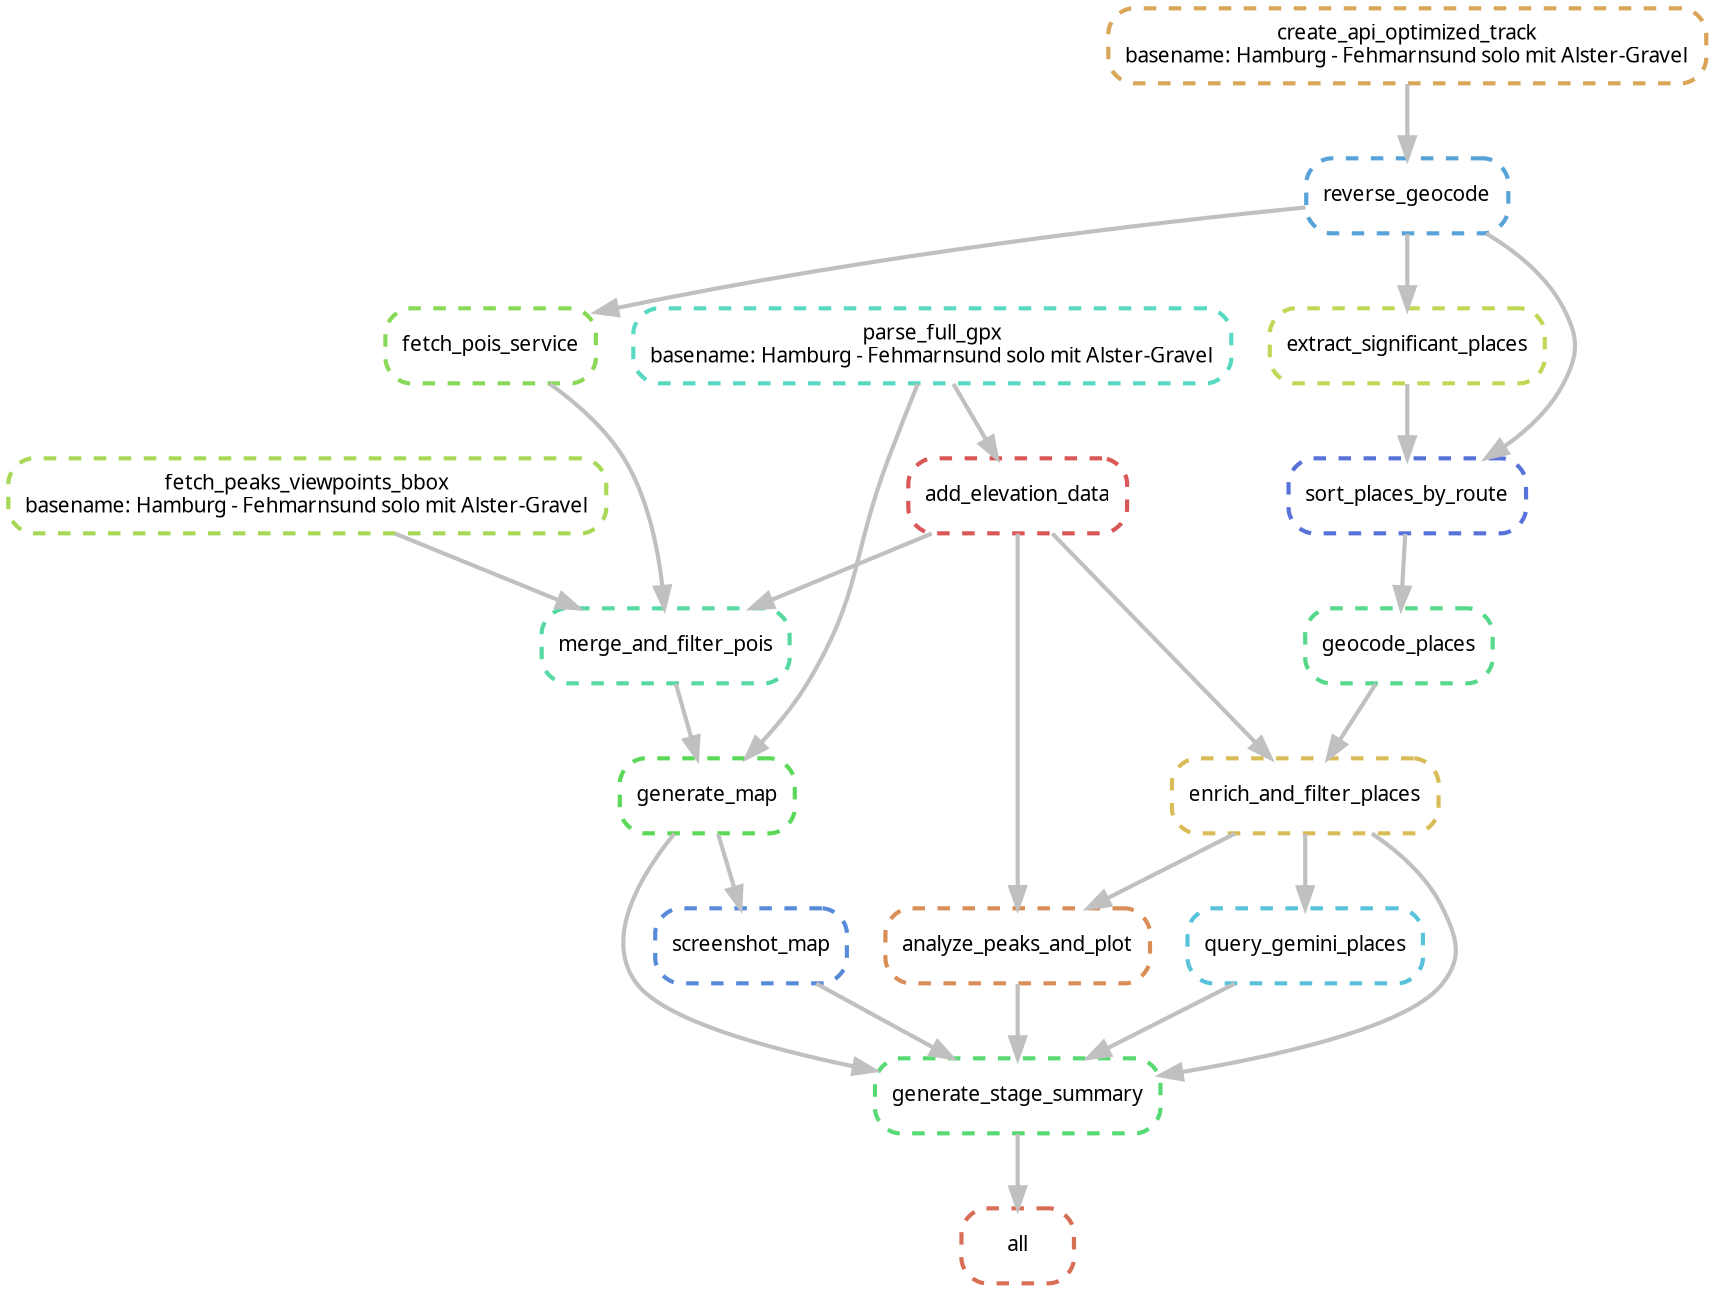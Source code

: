 digraph snakemake_dag {
    graph[bgcolor=white, margin=0];
    node[shape=box, style=rounded, fontname=sans,                 fontsize=10, penwidth=2];
    edge[penwidth=2, color=grey];
	0[label = "all", color = "0.03 0.6 0.85", style="rounded,dashed"];
	1[label = "generate_stage_summary", color = "0.37 0.6 0.85", style="rounded,dashed"];
	2[label = "analyze_peaks_and_plot", color = "0.07 0.6 0.85", style="rounded,dashed"];
	3[label = "add_elevation_data", color = "0.00 0.6 0.85", style="rounded,dashed"];
	4[label = "parse_full_gpx\nbasename: Hamburg - Fehmarnsund solo mit Alster-Gravel", color = "0.47 0.6 0.85", style="rounded,dashed"];
	5[label = "enrich_and_filter_places", color = "0.13 0.6 0.85", style="rounded,dashed"];
	6[label = "geocode_places", color = "0.40 0.6 0.85", style="rounded,dashed"];
	7[label = "sort_places_by_route", color = "0.63 0.6 0.85", style="rounded,dashed"];
	8[label = "reverse_geocode", color = "0.57 0.6 0.85", style="rounded,dashed"];
	9[label = "create_api_optimized_track\nbasename: Hamburg - Fehmarnsund solo mit Alster-Gravel", color = "0.10 0.6 0.85", style="rounded,dashed"];
	10[label = "extract_significant_places", color = "0.20 0.6 0.85", style="rounded,dashed"];
	11[label = "generate_map", color = "0.33 0.6 0.85", style="rounded,dashed"];
	12[label = "merge_and_filter_pois", color = "0.43 0.6 0.85", style="rounded,dashed"];
	13[label = "fetch_pois_service", color = "0.27 0.6 0.85", style="rounded,dashed"];
	14[label = "fetch_peaks_viewpoints_bbox\nbasename: Hamburg - Fehmarnsund solo mit Alster-Gravel", color = "0.23 0.6 0.85", style="rounded,dashed"];
	15[label = "screenshot_map", color = "0.60 0.6 0.85", style="rounded,dashed"];
	16[label = "query_gemini_places", color = "0.53 0.6 0.85", style="rounded,dashed"];
	1 -> 0
	2 -> 1
	11 -> 1
	15 -> 1
	16 -> 1
	5 -> 1
	3 -> 2
	5 -> 2
	4 -> 3
	6 -> 5
	3 -> 5
	7 -> 6
	8 -> 7
	10 -> 7
	9 -> 8
	8 -> 10
	4 -> 11
	12 -> 11
	13 -> 12
	14 -> 12
	3 -> 12
	8 -> 13
	11 -> 15
	5 -> 16
}            
